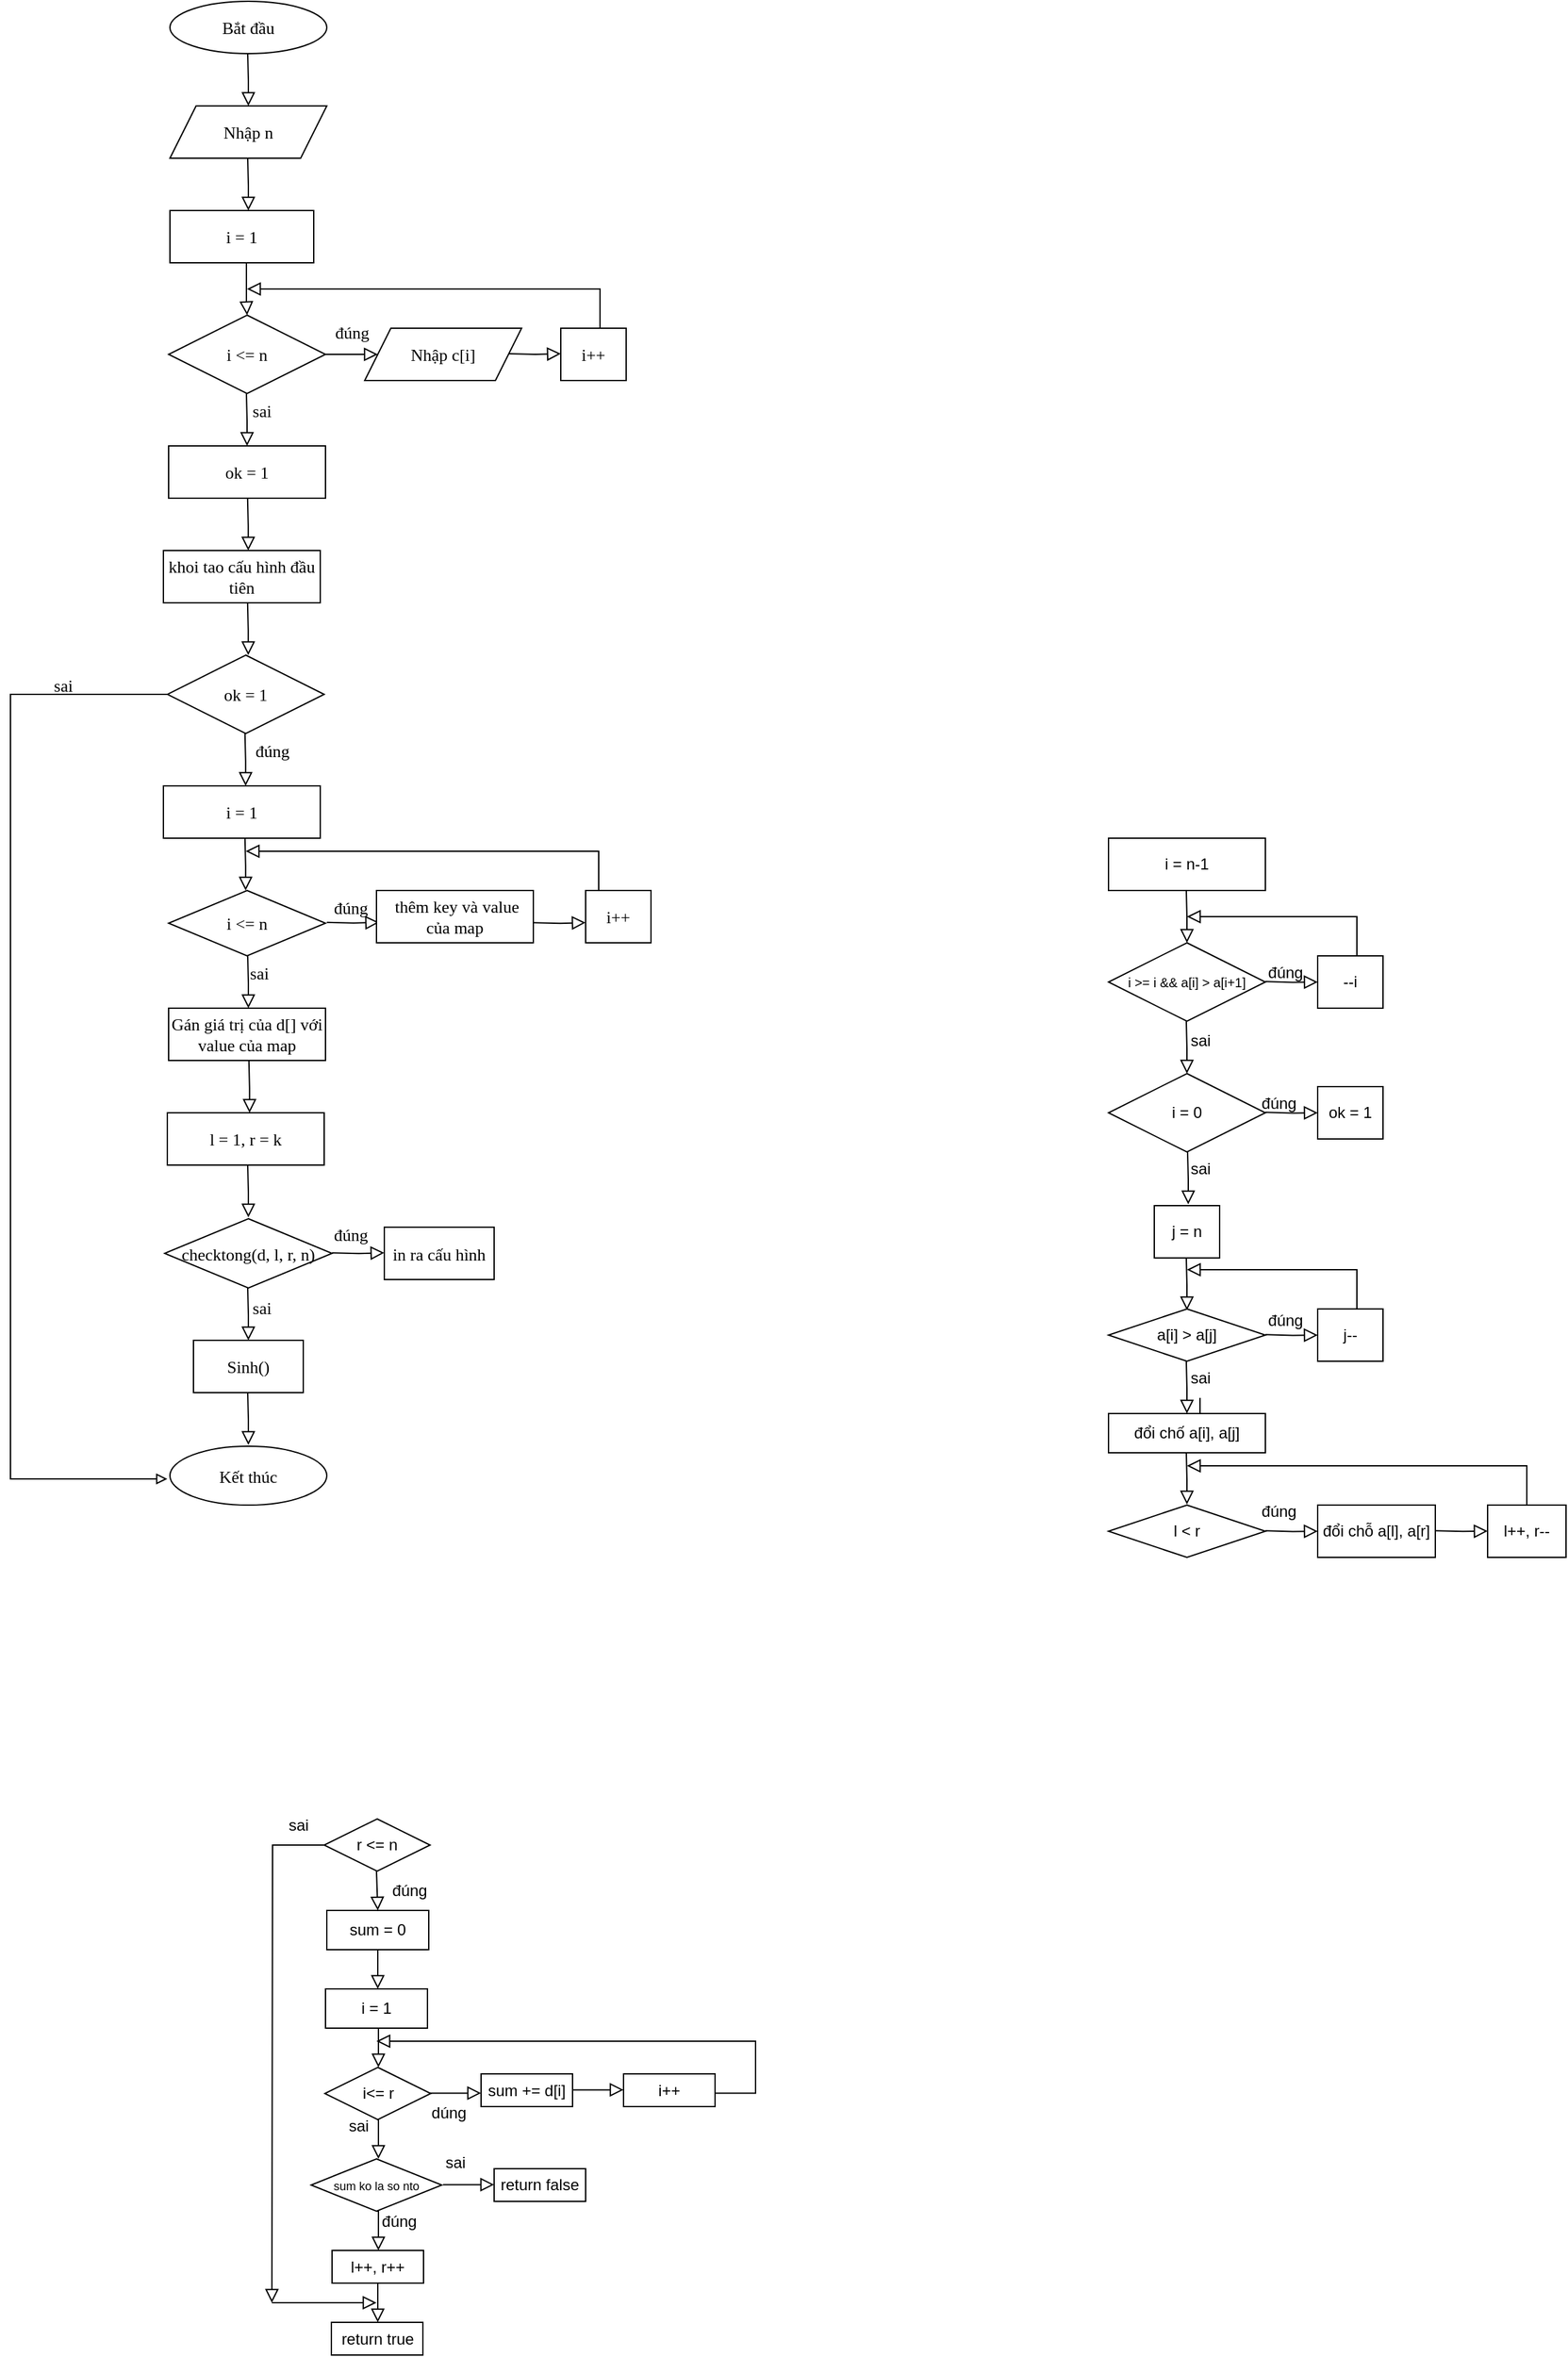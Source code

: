 <mxfile version="22.1.0" type="github">
  <diagram id="C5RBs43oDa-KdzZeNtuy" name="Page-1">
    <mxGraphModel dx="1197" dy="5439" grid="1" gridSize="10" guides="1" tooltips="1" connect="1" arrows="1" fold="1" page="1" pageScale="1" pageWidth="3300" pageHeight="4681" math="0" shadow="0">
      <root>
        <mxCell id="WIyWlLk6GJQsqaUBKTNV-0" />
        <mxCell id="WIyWlLk6GJQsqaUBKTNV-1" parent="WIyWlLk6GJQsqaUBKTNV-0" />
        <mxCell id="WIyWlLk6GJQsqaUBKTNV-8" value="" style="rounded=0;html=1;jettySize=auto;orthogonalLoop=1;fontSize=13;endArrow=block;endFill=0;endSize=8;strokeWidth=1;shadow=0;labelBackgroundColor=none;edgeStyle=orthogonalEdgeStyle;fontFamily=Times New Roman;" parent="WIyWlLk6GJQsqaUBKTNV-1" edge="1">
          <mxGeometry x="0.333" y="20" relative="1" as="geometry">
            <mxPoint as="offset" />
            <mxPoint x="301.5" y="-2640" as="sourcePoint" />
            <mxPoint x="302" y="-2600" as="targetPoint" />
          </mxGeometry>
        </mxCell>
        <mxCell id="vtlavPTX0ns7V2OKeSvy-0" value="Bắt đầu" style="ellipse;whiteSpace=wrap;html=1;strokeWidth=1;fontSize=13;fontFamily=Times New Roman;" vertex="1" parent="WIyWlLk6GJQsqaUBKTNV-1">
          <mxGeometry x="242" y="-2680" width="120" height="40" as="geometry" />
        </mxCell>
        <mxCell id="vtlavPTX0ns7V2OKeSvy-1" value="Nhập n" style="shape=parallelogram;perimeter=parallelogramPerimeter;whiteSpace=wrap;html=1;fixedSize=1;strokeWidth=1;fontSize=13;fontFamily=Times New Roman;" vertex="1" parent="WIyWlLk6GJQsqaUBKTNV-1">
          <mxGeometry x="242" y="-2600" width="120" height="40" as="geometry" />
        </mxCell>
        <mxCell id="vtlavPTX0ns7V2OKeSvy-2" value="" style="rounded=0;html=1;jettySize=auto;orthogonalLoop=1;fontSize=13;endArrow=block;endFill=0;endSize=8;strokeWidth=1;shadow=0;labelBackgroundColor=none;edgeStyle=orthogonalEdgeStyle;fontFamily=Times New Roman;" edge="1" parent="WIyWlLk6GJQsqaUBKTNV-1">
          <mxGeometry x="0.333" y="20" relative="1" as="geometry">
            <mxPoint as="offset" />
            <mxPoint x="301.5" y="-2560" as="sourcePoint" />
            <mxPoint x="302" y="-2520" as="targetPoint" />
          </mxGeometry>
        </mxCell>
        <mxCell id="vtlavPTX0ns7V2OKeSvy-3" value="i &amp;lt;= n" style="rhombus;whiteSpace=wrap;html=1;strokeWidth=1;fontSize=13;fontFamily=Times New Roman;" vertex="1" parent="WIyWlLk6GJQsqaUBKTNV-1">
          <mxGeometry x="241" y="-2440" width="120" height="60" as="geometry" />
        </mxCell>
        <mxCell id="vtlavPTX0ns7V2OKeSvy-4" value="" style="rounded=0;html=1;jettySize=auto;orthogonalLoop=1;fontSize=13;endArrow=block;endFill=0;endSize=8;strokeWidth=1;shadow=0;labelBackgroundColor=none;edgeStyle=orthogonalEdgeStyle;fontFamily=Times New Roman;" edge="1" parent="WIyWlLk6GJQsqaUBKTNV-1">
          <mxGeometry x="0.333" y="20" relative="1" as="geometry">
            <mxPoint as="offset" />
            <mxPoint x="300.5" y="-2380" as="sourcePoint" />
            <mxPoint x="301" y="-2340" as="targetPoint" />
          </mxGeometry>
        </mxCell>
        <mxCell id="vtlavPTX0ns7V2OKeSvy-5" value="" style="rounded=0;html=1;jettySize=auto;orthogonalLoop=1;fontSize=13;endArrow=block;endFill=0;endSize=8;strokeWidth=1;shadow=0;labelBackgroundColor=none;edgeStyle=orthogonalEdgeStyle;exitX=1;exitY=0.5;exitDx=0;exitDy=0;fontFamily=Times New Roman;" edge="1" parent="WIyWlLk6GJQsqaUBKTNV-1" source="vtlavPTX0ns7V2OKeSvy-3">
          <mxGeometry x="0.333" y="20" relative="1" as="geometry">
            <mxPoint as="offset" />
            <mxPoint x="421" y="-2420" as="sourcePoint" />
            <mxPoint x="401" y="-2410" as="targetPoint" />
          </mxGeometry>
        </mxCell>
        <mxCell id="vtlavPTX0ns7V2OKeSvy-6" value="Nhập c[i]" style="shape=parallelogram;perimeter=parallelogramPerimeter;whiteSpace=wrap;html=1;fixedSize=1;strokeWidth=1;fontSize=13;fontFamily=Times New Roman;" vertex="1" parent="WIyWlLk6GJQsqaUBKTNV-1">
          <mxGeometry x="391" y="-2430" width="120" height="40" as="geometry" />
        </mxCell>
        <mxCell id="vtlavPTX0ns7V2OKeSvy-7" value="" style="rounded=0;html=1;jettySize=auto;orthogonalLoop=1;fontSize=13;endArrow=block;endFill=0;endSize=8;strokeWidth=1;shadow=0;labelBackgroundColor=none;edgeStyle=orthogonalEdgeStyle;exitX=1;exitY=0.5;exitDx=0;exitDy=0;fontFamily=Times New Roman;" edge="1" parent="WIyWlLk6GJQsqaUBKTNV-1">
          <mxGeometry x="0.333" y="20" relative="1" as="geometry">
            <mxPoint as="offset" />
            <mxPoint x="501" y="-2410.5" as="sourcePoint" />
            <mxPoint x="541" y="-2410.5" as="targetPoint" />
          </mxGeometry>
        </mxCell>
        <mxCell id="vtlavPTX0ns7V2OKeSvy-8" value="i++" style="rounded=0;whiteSpace=wrap;html=1;strokeWidth=1;fontSize=13;fontFamily=Times New Roman;" vertex="1" parent="WIyWlLk6GJQsqaUBKTNV-1">
          <mxGeometry x="541" y="-2430" width="50" height="40" as="geometry" />
        </mxCell>
        <mxCell id="vtlavPTX0ns7V2OKeSvy-9" value="" style="rounded=0;html=1;jettySize=auto;orthogonalLoop=1;fontSize=13;endArrow=block;endFill=0;endSize=8;strokeWidth=1;shadow=0;labelBackgroundColor=none;edgeStyle=orthogonalEdgeStyle;exitX=0.5;exitY=0;exitDx=0;exitDy=0;fontFamily=Times New Roman;" edge="1" parent="WIyWlLk6GJQsqaUBKTNV-1" source="vtlavPTX0ns7V2OKeSvy-8">
          <mxGeometry x="0.333" y="20" relative="1" as="geometry">
            <mxPoint as="offset" />
            <mxPoint x="571" y="-2500" as="sourcePoint" />
            <mxPoint x="301" y="-2460" as="targetPoint" />
            <Array as="points">
              <mxPoint x="571" y="-2430" />
              <mxPoint x="571" y="-2460" />
            </Array>
          </mxGeometry>
        </mxCell>
        <mxCell id="vtlavPTX0ns7V2OKeSvy-10" value="đúng" style="text;html=1;align=center;verticalAlign=middle;resizable=0;points=[];autosize=1;strokeColor=none;fillColor=none;strokeWidth=1;fontSize=13;fontFamily=Times New Roman;" vertex="1" parent="WIyWlLk6GJQsqaUBKTNV-1">
          <mxGeometry x="356" y="-2442" width="50" height="30" as="geometry" />
        </mxCell>
        <mxCell id="vtlavPTX0ns7V2OKeSvy-11" value="i = 1" style="rounded=0;whiteSpace=wrap;html=1;strokeWidth=1;fontSize=13;fontFamily=Times New Roman;" vertex="1" parent="WIyWlLk6GJQsqaUBKTNV-1">
          <mxGeometry x="242" y="-2520" width="110" height="40" as="geometry" />
        </mxCell>
        <mxCell id="vtlavPTX0ns7V2OKeSvy-12" value="" style="rounded=0;html=1;jettySize=auto;orthogonalLoop=1;fontSize=13;endArrow=block;endFill=0;endSize=8;strokeWidth=1;shadow=0;labelBackgroundColor=none;edgeStyle=orthogonalEdgeStyle;fontFamily=Times New Roman;" edge="1" parent="WIyWlLk6GJQsqaUBKTNV-1">
          <mxGeometry x="0.333" y="20" relative="1" as="geometry">
            <mxPoint as="offset" />
            <mxPoint x="300.5" y="-2480" as="sourcePoint" />
            <mxPoint x="301" y="-2440" as="targetPoint" />
            <Array as="points">
              <mxPoint x="300.5" y="-2450" />
              <mxPoint x="301.5" y="-2450" />
            </Array>
          </mxGeometry>
        </mxCell>
        <mxCell id="vtlavPTX0ns7V2OKeSvy-13" value="sai" style="text;html=1;align=center;verticalAlign=middle;resizable=0;points=[];autosize=1;strokeColor=none;fillColor=none;strokeWidth=1;fontSize=13;fontFamily=Times New Roman;" vertex="1" parent="WIyWlLk6GJQsqaUBKTNV-1">
          <mxGeometry x="292" y="-2382" width="40" height="30" as="geometry" />
        </mxCell>
        <mxCell id="vtlavPTX0ns7V2OKeSvy-14" value="ok = 1" style="rounded=0;whiteSpace=wrap;html=1;strokeWidth=1;fontSize=13;fontFamily=Times New Roman;" vertex="1" parent="WIyWlLk6GJQsqaUBKTNV-1">
          <mxGeometry x="241" y="-2340" width="120" height="40" as="geometry" />
        </mxCell>
        <mxCell id="vtlavPTX0ns7V2OKeSvy-15" value="" style="rounded=0;html=1;jettySize=auto;orthogonalLoop=1;fontSize=13;endArrow=block;endFill=0;endSize=8;strokeWidth=1;shadow=0;labelBackgroundColor=none;edgeStyle=orthogonalEdgeStyle;fontFamily=Times New Roman;" edge="1" parent="WIyWlLk6GJQsqaUBKTNV-1">
          <mxGeometry x="0.333" y="20" relative="1" as="geometry">
            <mxPoint as="offset" />
            <mxPoint x="301.41" y="-2300" as="sourcePoint" />
            <mxPoint x="301.91" y="-2260" as="targetPoint" />
          </mxGeometry>
        </mxCell>
        <mxCell id="vtlavPTX0ns7V2OKeSvy-16" value="khoi tao cấu hình đầu tiên" style="rounded=0;whiteSpace=wrap;html=1;strokeWidth=1;fontSize=13;fontFamily=Times New Roman;" vertex="1" parent="WIyWlLk6GJQsqaUBKTNV-1">
          <mxGeometry x="237" y="-2260" width="120" height="40" as="geometry" />
        </mxCell>
        <mxCell id="vtlavPTX0ns7V2OKeSvy-17" value="" style="rounded=0;html=1;jettySize=auto;orthogonalLoop=1;fontSize=13;endArrow=block;endFill=0;endSize=8;strokeWidth=1;shadow=0;labelBackgroundColor=none;edgeStyle=orthogonalEdgeStyle;fontFamily=Times New Roman;" edge="1" parent="WIyWlLk6GJQsqaUBKTNV-1">
          <mxGeometry x="0.333" y="20" relative="1" as="geometry">
            <mxPoint as="offset" />
            <mxPoint x="301.41" y="-2220" as="sourcePoint" />
            <mxPoint x="301.91" y="-2180" as="targetPoint" />
          </mxGeometry>
        </mxCell>
        <mxCell id="vtlavPTX0ns7V2OKeSvy-18" value="ok = 1" style="rhombus;whiteSpace=wrap;html=1;strokeWidth=1;fontSize=13;fontFamily=Times New Roman;" vertex="1" parent="WIyWlLk6GJQsqaUBKTNV-1">
          <mxGeometry x="240" y="-2180" width="120" height="60" as="geometry" />
        </mxCell>
        <mxCell id="vtlavPTX0ns7V2OKeSvy-19" value="" style="rounded=0;html=1;jettySize=auto;orthogonalLoop=1;fontSize=13;endArrow=block;endFill=0;endSize=8;strokeWidth=1;shadow=0;labelBackgroundColor=none;edgeStyle=orthogonalEdgeStyle;fontFamily=Times New Roman;" edge="1" parent="WIyWlLk6GJQsqaUBKTNV-1">
          <mxGeometry x="0.333" y="20" relative="1" as="geometry">
            <mxPoint as="offset" />
            <mxPoint x="299.41" y="-2120" as="sourcePoint" />
            <mxPoint x="299.91" y="-2080" as="targetPoint" />
          </mxGeometry>
        </mxCell>
        <mxCell id="vtlavPTX0ns7V2OKeSvy-20" value="i &amp;lt;= n" style="rhombus;whiteSpace=wrap;html=1;strokeWidth=1;fontSize=13;fontFamily=Times New Roman;" vertex="1" parent="WIyWlLk6GJQsqaUBKTNV-1">
          <mxGeometry x="241" y="-2000" width="120" height="50" as="geometry" />
        </mxCell>
        <mxCell id="vtlavPTX0ns7V2OKeSvy-21" value="i = 1" style="rounded=0;whiteSpace=wrap;html=1;strokeWidth=1;fontSize=13;fontFamily=Times New Roman;" vertex="1" parent="WIyWlLk6GJQsqaUBKTNV-1">
          <mxGeometry x="237" y="-2080" width="120" height="40" as="geometry" />
        </mxCell>
        <mxCell id="vtlavPTX0ns7V2OKeSvy-22" value="" style="rounded=0;html=1;jettySize=auto;orthogonalLoop=1;fontSize=13;endArrow=block;endFill=0;endSize=8;strokeWidth=1;shadow=0;labelBackgroundColor=none;edgeStyle=orthogonalEdgeStyle;fontFamily=Times New Roman;" edge="1" parent="WIyWlLk6GJQsqaUBKTNV-1">
          <mxGeometry x="0.333" y="20" relative="1" as="geometry">
            <mxPoint as="offset" />
            <mxPoint x="299.41" y="-2040" as="sourcePoint" />
            <mxPoint x="299.91" y="-2000" as="targetPoint" />
          </mxGeometry>
        </mxCell>
        <mxCell id="vtlavPTX0ns7V2OKeSvy-24" value="" style="rounded=0;html=1;jettySize=auto;orthogonalLoop=1;fontSize=13;endArrow=block;endFill=0;endSize=8;strokeWidth=1;shadow=0;labelBackgroundColor=none;edgeStyle=orthogonalEdgeStyle;exitX=1;exitY=0.5;exitDx=0;exitDy=0;fontFamily=Times New Roman;" edge="1" parent="WIyWlLk6GJQsqaUBKTNV-1">
          <mxGeometry x="0.333" y="20" relative="1" as="geometry">
            <mxPoint as="offset" />
            <mxPoint x="362" y="-1975.59" as="sourcePoint" />
            <mxPoint x="402" y="-1975.59" as="targetPoint" />
          </mxGeometry>
        </mxCell>
        <mxCell id="vtlavPTX0ns7V2OKeSvy-25" value="&lt;div style=&quot;font-size: 13px;&quot;&gt;&lt;br style=&quot;font-size: 13px;&quot;&gt;&lt;/div&gt;&lt;div style=&quot;font-size: 13px;&quot;&gt;&amp;nbsp;thêm key và value của map&lt;/div&gt;&lt;div style=&quot;font-size: 13px;&quot;&gt;&lt;br style=&quot;font-size: 13px;&quot;&gt;&lt;/div&gt;" style="rounded=0;whiteSpace=wrap;html=1;strokeWidth=1;fontSize=13;fontFamily=Times New Roman;" vertex="1" parent="WIyWlLk6GJQsqaUBKTNV-1">
          <mxGeometry x="400" y="-2000" width="120" height="40" as="geometry" />
        </mxCell>
        <mxCell id="vtlavPTX0ns7V2OKeSvy-26" value="" style="rounded=0;html=1;jettySize=auto;orthogonalLoop=1;fontSize=13;endArrow=block;endFill=0;endSize=8;strokeWidth=1;shadow=0;labelBackgroundColor=none;edgeStyle=orthogonalEdgeStyle;exitX=1;exitY=0.5;exitDx=0;exitDy=0;fontFamily=Times New Roman;" edge="1" parent="WIyWlLk6GJQsqaUBKTNV-1">
          <mxGeometry x="0.333" y="20" relative="1" as="geometry">
            <mxPoint as="offset" />
            <mxPoint x="520" y="-1975.42" as="sourcePoint" />
            <mxPoint x="560" y="-1975.42" as="targetPoint" />
          </mxGeometry>
        </mxCell>
        <mxCell id="vtlavPTX0ns7V2OKeSvy-27" value="i++" style="rounded=0;whiteSpace=wrap;html=1;strokeWidth=1;fontSize=13;fontFamily=Times New Roman;" vertex="1" parent="WIyWlLk6GJQsqaUBKTNV-1">
          <mxGeometry x="560" y="-2000" width="50" height="40" as="geometry" />
        </mxCell>
        <mxCell id="vtlavPTX0ns7V2OKeSvy-28" value="" style="rounded=0;html=1;jettySize=auto;orthogonalLoop=1;fontSize=13;endArrow=block;endFill=0;endSize=8;strokeWidth=1;shadow=0;labelBackgroundColor=none;edgeStyle=orthogonalEdgeStyle;exitX=0.5;exitY=0;exitDx=0;exitDy=0;fontFamily=Times New Roman;" edge="1" parent="WIyWlLk6GJQsqaUBKTNV-1">
          <mxGeometry x="0.333" y="20" relative="1" as="geometry">
            <mxPoint as="offset" />
            <mxPoint x="565" y="-2000" as="sourcePoint" />
            <mxPoint x="300" y="-2030" as="targetPoint" />
            <Array as="points">
              <mxPoint x="570" y="-2000" />
              <mxPoint x="570" y="-2030" />
            </Array>
          </mxGeometry>
        </mxCell>
        <mxCell id="vtlavPTX0ns7V2OKeSvy-29" value="đúng" style="text;html=1;align=center;verticalAlign=middle;resizable=0;points=[];autosize=1;strokeColor=none;fillColor=none;strokeWidth=1;fontSize=13;fontFamily=Times New Roman;" vertex="1" parent="WIyWlLk6GJQsqaUBKTNV-1">
          <mxGeometry x="355" y="-2002" width="50" height="30" as="geometry" />
        </mxCell>
        <mxCell id="vtlavPTX0ns7V2OKeSvy-30" value="" style="rounded=0;html=1;jettySize=auto;orthogonalLoop=1;fontSize=13;endArrow=block;endFill=0;endSize=8;strokeWidth=1;shadow=0;labelBackgroundColor=none;edgeStyle=orthogonalEdgeStyle;fontFamily=Times New Roman;" edge="1" parent="WIyWlLk6GJQsqaUBKTNV-1">
          <mxGeometry x="0.333" y="20" relative="1" as="geometry">
            <mxPoint as="offset" />
            <mxPoint x="301.5" y="-1950" as="sourcePoint" />
            <mxPoint x="302" y="-1910" as="targetPoint" />
          </mxGeometry>
        </mxCell>
        <mxCell id="vtlavPTX0ns7V2OKeSvy-31" value="sai" style="text;html=1;align=center;verticalAlign=middle;resizable=0;points=[];autosize=1;strokeColor=none;fillColor=none;strokeWidth=1;fontSize=13;fontFamily=Times New Roman;" vertex="1" parent="WIyWlLk6GJQsqaUBKTNV-1">
          <mxGeometry x="290" y="-1952" width="40" height="30" as="geometry" />
        </mxCell>
        <mxCell id="vtlavPTX0ns7V2OKeSvy-32" value="Gán giá trị của d[] với&lt;br style=&quot;font-size: 13px;&quot;&gt;value của map" style="rounded=0;whiteSpace=wrap;html=1;strokeWidth=1;fontSize=13;fontFamily=Times New Roman;" vertex="1" parent="WIyWlLk6GJQsqaUBKTNV-1">
          <mxGeometry x="241" y="-1910" width="120" height="40" as="geometry" />
        </mxCell>
        <mxCell id="vtlavPTX0ns7V2OKeSvy-33" value="" style="rounded=0;html=1;jettySize=auto;orthogonalLoop=1;fontSize=13;endArrow=block;endFill=0;endSize=8;strokeWidth=1;shadow=0;labelBackgroundColor=none;edgeStyle=orthogonalEdgeStyle;fontFamily=Times New Roman;" edge="1" parent="WIyWlLk6GJQsqaUBKTNV-1">
          <mxGeometry x="0.317" y="20" relative="1" as="geometry">
            <mxPoint as="offset" />
            <mxPoint x="302.41" y="-1870" as="sourcePoint" />
            <mxPoint x="302.91" y="-1830" as="targetPoint" />
          </mxGeometry>
        </mxCell>
        <mxCell id="vtlavPTX0ns7V2OKeSvy-34" value="l = 1, r = k" style="rounded=0;whiteSpace=wrap;html=1;strokeWidth=1;fontSize=13;fontFamily=Times New Roman;" vertex="1" parent="WIyWlLk6GJQsqaUBKTNV-1">
          <mxGeometry x="240" y="-1830" width="120" height="40" as="geometry" />
        </mxCell>
        <mxCell id="vtlavPTX0ns7V2OKeSvy-37" value="" style="rounded=0;html=1;jettySize=auto;orthogonalLoop=1;fontSize=13;endArrow=block;endFill=0;endSize=8;strokeWidth=1;shadow=0;labelBackgroundColor=none;edgeStyle=orthogonalEdgeStyle;fontFamily=Times New Roman;" edge="1" parent="WIyWlLk6GJQsqaUBKTNV-1">
          <mxGeometry x="0.317" y="20" relative="1" as="geometry">
            <mxPoint as="offset" />
            <mxPoint x="301.5" y="-1790" as="sourcePoint" />
            <mxPoint x="302" y="-1750" as="targetPoint" />
          </mxGeometry>
        </mxCell>
        <mxCell id="vtlavPTX0ns7V2OKeSvy-38" value="checktong(d, l, r, n)" style="rhombus;whiteSpace=wrap;html=1;strokeWidth=1;fontSize=13;fontFamily=Times New Roman;" vertex="1" parent="WIyWlLk6GJQsqaUBKTNV-1">
          <mxGeometry x="238" y="-1749" width="128" height="53" as="geometry" />
        </mxCell>
        <mxCell id="vtlavPTX0ns7V2OKeSvy-39" style="edgeStyle=orthogonalEdgeStyle;rounded=0;orthogonalLoop=1;jettySize=auto;html=1;exitX=0.5;exitY=1;exitDx=0;exitDy=0;strokeWidth=1;fontSize=13;fontFamily=Times New Roman;" edge="1" parent="WIyWlLk6GJQsqaUBKTNV-1" source="vtlavPTX0ns7V2OKeSvy-38" target="vtlavPTX0ns7V2OKeSvy-38">
          <mxGeometry relative="1" as="geometry" />
        </mxCell>
        <mxCell id="vtlavPTX0ns7V2OKeSvy-41" value="" style="rounded=0;html=1;jettySize=auto;orthogonalLoop=1;fontSize=13;endArrow=block;endFill=0;endSize=8;strokeWidth=1;shadow=0;labelBackgroundColor=none;edgeStyle=orthogonalEdgeStyle;exitX=1;exitY=0.5;exitDx=0;exitDy=0;fontFamily=Times New Roman;" edge="1" parent="WIyWlLk6GJQsqaUBKTNV-1">
          <mxGeometry x="0.333" y="20" relative="1" as="geometry">
            <mxPoint as="offset" />
            <mxPoint x="366" y="-1722.92" as="sourcePoint" />
            <mxPoint x="406" y="-1722.92" as="targetPoint" />
          </mxGeometry>
        </mxCell>
        <mxCell id="vtlavPTX0ns7V2OKeSvy-42" value="&lt;div style=&quot;font-size: 13px;&quot;&gt;&lt;span style=&quot;background-color: initial; font-size: 13px;&quot;&gt;in ra cấu hình&lt;/span&gt;&lt;br style=&quot;font-size: 13px;&quot;&gt;&lt;/div&gt;" style="rounded=0;whiteSpace=wrap;html=1;strokeWidth=1;fontSize=13;fontFamily=Times New Roman;" vertex="1" parent="WIyWlLk6GJQsqaUBKTNV-1">
          <mxGeometry x="406" y="-1742.5" width="84" height="40" as="geometry" />
        </mxCell>
        <mxCell id="vtlavPTX0ns7V2OKeSvy-43" value="" style="rounded=0;html=1;jettySize=auto;orthogonalLoop=1;fontSize=13;endArrow=block;endFill=0;endSize=8;strokeWidth=1;shadow=0;labelBackgroundColor=none;edgeStyle=orthogonalEdgeStyle;fontFamily=Times New Roman;" edge="1" parent="WIyWlLk6GJQsqaUBKTNV-1">
          <mxGeometry x="0.317" y="20" relative="1" as="geometry">
            <mxPoint as="offset" />
            <mxPoint x="301.5" y="-1696" as="sourcePoint" />
            <mxPoint x="302" y="-1656" as="targetPoint" />
          </mxGeometry>
        </mxCell>
        <mxCell id="vtlavPTX0ns7V2OKeSvy-44" value="đúng" style="text;html=1;align=center;verticalAlign=middle;resizable=0;points=[];autosize=1;strokeColor=none;fillColor=none;strokeWidth=1;fontSize=13;fontFamily=Times New Roman;" vertex="1" parent="WIyWlLk6GJQsqaUBKTNV-1">
          <mxGeometry x="355" y="-1752" width="50" height="30" as="geometry" />
        </mxCell>
        <mxCell id="vtlavPTX0ns7V2OKeSvy-45" value="sai" style="text;html=1;align=center;verticalAlign=middle;resizable=0;points=[];autosize=1;strokeColor=none;fillColor=none;strokeWidth=1;fontSize=13;fontFamily=Times New Roman;" vertex="1" parent="WIyWlLk6GJQsqaUBKTNV-1">
          <mxGeometry x="292" y="-1696" width="40" height="30" as="geometry" />
        </mxCell>
        <mxCell id="vtlavPTX0ns7V2OKeSvy-46" value="&lt;div style=&quot;font-size: 13px;&quot;&gt;&lt;span style=&quot;background-color: initial; font-size: 13px;&quot;&gt;Sinh()&lt;/span&gt;&lt;br style=&quot;font-size: 13px;&quot;&gt;&lt;/div&gt;" style="rounded=0;whiteSpace=wrap;html=1;strokeWidth=1;fontSize=13;fontFamily=Times New Roman;" vertex="1" parent="WIyWlLk6GJQsqaUBKTNV-1">
          <mxGeometry x="260" y="-1656" width="84" height="40" as="geometry" />
        </mxCell>
        <mxCell id="vtlavPTX0ns7V2OKeSvy-47" value="" style="rounded=0;html=1;jettySize=auto;orthogonalLoop=1;fontSize=13;endArrow=block;endFill=0;endSize=8;strokeWidth=1;shadow=0;labelBackgroundColor=none;edgeStyle=orthogonalEdgeStyle;fontFamily=Times New Roman;" edge="1" parent="WIyWlLk6GJQsqaUBKTNV-1">
          <mxGeometry x="0.317" y="20" relative="1" as="geometry">
            <mxPoint as="offset" />
            <mxPoint x="301.5" y="-1616" as="sourcePoint" />
            <mxPoint x="302" y="-1576" as="targetPoint" />
          </mxGeometry>
        </mxCell>
        <mxCell id="vtlavPTX0ns7V2OKeSvy-48" value="Kết thúc" style="ellipse;whiteSpace=wrap;html=1;strokeWidth=1;fontSize=13;fontFamily=Times New Roman;" vertex="1" parent="WIyWlLk6GJQsqaUBKTNV-1">
          <mxGeometry x="242" y="-1575" width="120" height="45" as="geometry" />
        </mxCell>
        <mxCell id="vtlavPTX0ns7V2OKeSvy-49" value="đúng" style="text;html=1;align=center;verticalAlign=middle;resizable=0;points=[];autosize=1;strokeColor=none;fillColor=none;strokeWidth=1;fontSize=13;fontFamily=Times New Roman;" vertex="1" parent="WIyWlLk6GJQsqaUBKTNV-1">
          <mxGeometry x="295" y="-2122" width="50" height="30" as="geometry" />
        </mxCell>
        <mxCell id="vtlavPTX0ns7V2OKeSvy-50" value="" style="rounded=0;html=1;jettySize=auto;orthogonalLoop=1;fontSize=13;endArrow=block;endFill=0;strokeWidth=1;shadow=0;labelBackgroundColor=none;edgeStyle=orthogonalEdgeStyle;exitX=0;exitY=0.5;exitDx=0;exitDy=0;fontFamily=Times New Roman;" edge="1" parent="WIyWlLk6GJQsqaUBKTNV-1" source="vtlavPTX0ns7V2OKeSvy-18">
          <mxGeometry x="0.317" y="20" relative="1" as="geometry">
            <mxPoint as="offset" />
            <mxPoint x="160" y="-2150" as="sourcePoint" />
            <mxPoint x="240" y="-1550" as="targetPoint" />
            <Array as="points">
              <mxPoint x="120" y="-2150" />
              <mxPoint x="120" y="-1550" />
            </Array>
          </mxGeometry>
        </mxCell>
        <mxCell id="vtlavPTX0ns7V2OKeSvy-51" value="sai" style="text;html=1;align=center;verticalAlign=middle;resizable=0;points=[];autosize=1;strokeColor=none;fillColor=none;strokeWidth=1;fontSize=13;fontFamily=Times New Roman;" vertex="1" parent="WIyWlLk6GJQsqaUBKTNV-1">
          <mxGeometry x="140" y="-2172" width="40" height="30" as="geometry" />
        </mxCell>
        <mxCell id="vtlavPTX0ns7V2OKeSvy-103" value="r &amp;lt;= n" style="rhombus;whiteSpace=wrap;html=1;" vertex="1" parent="WIyWlLk6GJQsqaUBKTNV-1">
          <mxGeometry x="360" y="-1290" width="81" height="40" as="geometry" />
        </mxCell>
        <mxCell id="vtlavPTX0ns7V2OKeSvy-104" value="" style="rounded=0;html=1;jettySize=auto;orthogonalLoop=1;fontSize=13;endArrow=block;endFill=0;endSize=8;strokeWidth=1;shadow=0;labelBackgroundColor=none;edgeStyle=orthogonalEdgeStyle;fontFamily=Times New Roman;" edge="1" parent="WIyWlLk6GJQsqaUBKTNV-1">
          <mxGeometry x="0.317" y="20" relative="1" as="geometry">
            <mxPoint as="offset" />
            <mxPoint x="400.01" y="-1250" as="sourcePoint" />
            <mxPoint x="401" y="-1220" as="targetPoint" />
          </mxGeometry>
        </mxCell>
        <mxCell id="vtlavPTX0ns7V2OKeSvy-106" value="sum = 0" style="rounded=0;whiteSpace=wrap;html=1;" vertex="1" parent="WIyWlLk6GJQsqaUBKTNV-1">
          <mxGeometry x="362" y="-1220" width="78" height="30" as="geometry" />
        </mxCell>
        <mxCell id="vtlavPTX0ns7V2OKeSvy-107" value="" style="rounded=0;html=1;jettySize=auto;orthogonalLoop=1;fontSize=13;endArrow=block;endFill=0;endSize=8;strokeWidth=1;shadow=0;labelBackgroundColor=none;edgeStyle=orthogonalEdgeStyle;fontFamily=Times New Roman;" edge="1" parent="WIyWlLk6GJQsqaUBKTNV-1">
          <mxGeometry x="0.317" y="20" relative="1" as="geometry">
            <mxPoint as="offset" />
            <mxPoint x="400" y="-1190" as="sourcePoint" />
            <mxPoint x="400.99" y="-1160" as="targetPoint" />
          </mxGeometry>
        </mxCell>
        <mxCell id="vtlavPTX0ns7V2OKeSvy-108" value="i&amp;lt;= r" style="rhombus;whiteSpace=wrap;html=1;" vertex="1" parent="WIyWlLk6GJQsqaUBKTNV-1">
          <mxGeometry x="360.5" y="-1100" width="81" height="40" as="geometry" />
        </mxCell>
        <mxCell id="vtlavPTX0ns7V2OKeSvy-109" value="i = 1" style="rounded=0;whiteSpace=wrap;html=1;" vertex="1" parent="WIyWlLk6GJQsqaUBKTNV-1">
          <mxGeometry x="361" y="-1160" width="78" height="30" as="geometry" />
        </mxCell>
        <mxCell id="vtlavPTX0ns7V2OKeSvy-110" value="" style="rounded=0;html=1;jettySize=auto;orthogonalLoop=1;fontSize=13;endArrow=block;endFill=0;endSize=8;strokeWidth=1;shadow=0;labelBackgroundColor=none;edgeStyle=orthogonalEdgeStyle;fontFamily=Times New Roman;" edge="1" parent="WIyWlLk6GJQsqaUBKTNV-1">
          <mxGeometry x="0.317" y="20" relative="1" as="geometry">
            <mxPoint as="offset" />
            <mxPoint x="400.5" y="-1130" as="sourcePoint" />
            <mxPoint x="401.49" y="-1100" as="targetPoint" />
          </mxGeometry>
        </mxCell>
        <mxCell id="vtlavPTX0ns7V2OKeSvy-111" value="" style="rounded=0;html=1;jettySize=auto;orthogonalLoop=1;fontSize=13;endArrow=block;endFill=0;endSize=8;strokeWidth=1;shadow=0;labelBackgroundColor=none;edgeStyle=orthogonalEdgeStyle;fontFamily=Times New Roman;" edge="1" parent="WIyWlLk6GJQsqaUBKTNV-1">
          <mxGeometry x="0.317" y="20" relative="1" as="geometry">
            <mxPoint as="offset" />
            <mxPoint x="441" y="-1080.29" as="sourcePoint" />
            <mxPoint x="480" y="-1080" as="targetPoint" />
          </mxGeometry>
        </mxCell>
        <mxCell id="vtlavPTX0ns7V2OKeSvy-112" value="sum += d[i]" style="rounded=0;whiteSpace=wrap;html=1;" vertex="1" parent="WIyWlLk6GJQsqaUBKTNV-1">
          <mxGeometry x="480" y="-1095" width="70" height="25" as="geometry" />
        </mxCell>
        <mxCell id="vtlavPTX0ns7V2OKeSvy-113" value="" style="rounded=0;html=1;jettySize=auto;orthogonalLoop=1;fontSize=13;endArrow=block;endFill=0;endSize=8;strokeWidth=1;shadow=0;labelBackgroundColor=none;edgeStyle=orthogonalEdgeStyle;fontFamily=Times New Roman;" edge="1" parent="WIyWlLk6GJQsqaUBKTNV-1">
          <mxGeometry x="0.317" y="20" relative="1" as="geometry">
            <mxPoint as="offset" />
            <mxPoint x="640" y="-1080.26" as="sourcePoint" />
            <mxPoint x="400" y="-1120" as="targetPoint" />
            <Array as="points">
              <mxPoint x="690" y="-1080" />
              <mxPoint x="690" y="-1120" />
            </Array>
          </mxGeometry>
        </mxCell>
        <mxCell id="vtlavPTX0ns7V2OKeSvy-115" value="" style="rounded=0;html=1;jettySize=auto;orthogonalLoop=1;fontSize=13;endArrow=block;endFill=0;endSize=8;strokeWidth=1;shadow=0;labelBackgroundColor=none;edgeStyle=orthogonalEdgeStyle;fontFamily=Times New Roman;" edge="1" parent="WIyWlLk6GJQsqaUBKTNV-1">
          <mxGeometry x="0.317" y="20" relative="1" as="geometry">
            <mxPoint as="offset" />
            <mxPoint x="550" y="-1082.76" as="sourcePoint" />
            <mxPoint x="589" y="-1082.47" as="targetPoint" />
          </mxGeometry>
        </mxCell>
        <mxCell id="vtlavPTX0ns7V2OKeSvy-116" value="i++" style="rounded=0;whiteSpace=wrap;html=1;" vertex="1" parent="WIyWlLk6GJQsqaUBKTNV-1">
          <mxGeometry x="589" y="-1095" width="70" height="25" as="geometry" />
        </mxCell>
        <mxCell id="vtlavPTX0ns7V2OKeSvy-117" value="dúng" style="text;html=1;align=center;verticalAlign=middle;resizable=0;points=[];autosize=1;strokeColor=none;fillColor=none;" vertex="1" parent="WIyWlLk6GJQsqaUBKTNV-1">
          <mxGeometry x="430" y="-1080" width="50" height="30" as="geometry" />
        </mxCell>
        <mxCell id="vtlavPTX0ns7V2OKeSvy-118" value="" style="rounded=0;html=1;jettySize=auto;orthogonalLoop=1;fontSize=13;endArrow=block;endFill=0;endSize=8;strokeWidth=1;shadow=0;labelBackgroundColor=none;edgeStyle=orthogonalEdgeStyle;fontFamily=Times New Roman;" edge="1" parent="WIyWlLk6GJQsqaUBKTNV-1">
          <mxGeometry x="0.317" y="20" relative="1" as="geometry">
            <mxPoint as="offset" />
            <mxPoint x="400.5" y="-1060" as="sourcePoint" />
            <mxPoint x="401.49" y="-1030" as="targetPoint" />
          </mxGeometry>
        </mxCell>
        <mxCell id="vtlavPTX0ns7V2OKeSvy-119" value="sai" style="text;html=1;align=center;verticalAlign=middle;resizable=0;points=[];autosize=1;strokeColor=none;fillColor=none;" vertex="1" parent="WIyWlLk6GJQsqaUBKTNV-1">
          <mxGeometry x="366" y="-1070" width="40" height="30" as="geometry" />
        </mxCell>
        <mxCell id="vtlavPTX0ns7V2OKeSvy-120" value="&lt;font style=&quot;font-size: 9px;&quot;&gt;sum ko la so nto&lt;/font&gt;" style="rhombus;whiteSpace=wrap;html=1;" vertex="1" parent="WIyWlLk6GJQsqaUBKTNV-1">
          <mxGeometry x="350" y="-1030" width="100" height="40" as="geometry" />
        </mxCell>
        <mxCell id="vtlavPTX0ns7V2OKeSvy-121" value="" style="rounded=0;html=1;jettySize=auto;orthogonalLoop=1;fontSize=13;endArrow=block;endFill=0;endSize=8;strokeWidth=1;shadow=0;labelBackgroundColor=none;edgeStyle=orthogonalEdgeStyle;fontFamily=Times New Roman;" edge="1" parent="WIyWlLk6GJQsqaUBKTNV-1">
          <mxGeometry x="0.317" y="20" relative="1" as="geometry">
            <mxPoint as="offset" />
            <mxPoint x="451" y="-1010.29" as="sourcePoint" />
            <mxPoint x="490" y="-1010" as="targetPoint" />
          </mxGeometry>
        </mxCell>
        <mxCell id="vtlavPTX0ns7V2OKeSvy-122" value="return false" style="rounded=0;whiteSpace=wrap;html=1;" vertex="1" parent="WIyWlLk6GJQsqaUBKTNV-1">
          <mxGeometry x="490" y="-1022.5" width="70" height="25" as="geometry" />
        </mxCell>
        <mxCell id="vtlavPTX0ns7V2OKeSvy-124" value="" style="rounded=0;html=1;jettySize=auto;orthogonalLoop=1;fontSize=13;endArrow=block;endFill=0;endSize=8;strokeWidth=1;shadow=0;labelBackgroundColor=none;edgeStyle=orthogonalEdgeStyle;fontFamily=Times New Roman;" edge="1" parent="WIyWlLk6GJQsqaUBKTNV-1">
          <mxGeometry x="0.317" y="20" relative="1" as="geometry">
            <mxPoint as="offset" />
            <mxPoint x="400.49" y="-990" as="sourcePoint" />
            <mxPoint x="401.48" y="-960" as="targetPoint" />
          </mxGeometry>
        </mxCell>
        <mxCell id="vtlavPTX0ns7V2OKeSvy-125" value="sai" style="text;html=1;align=center;verticalAlign=middle;resizable=0;points=[];autosize=1;strokeColor=none;fillColor=none;" vertex="1" parent="WIyWlLk6GJQsqaUBKTNV-1">
          <mxGeometry x="440" y="-1042" width="40" height="30" as="geometry" />
        </mxCell>
        <mxCell id="vtlavPTX0ns7V2OKeSvy-126" value="đúng" style="text;html=1;align=center;verticalAlign=middle;resizable=0;points=[];autosize=1;strokeColor=none;fillColor=none;" vertex="1" parent="WIyWlLk6GJQsqaUBKTNV-1">
          <mxGeometry x="391.5" y="-997.5" width="50" height="30" as="geometry" />
        </mxCell>
        <mxCell id="vtlavPTX0ns7V2OKeSvy-127" value="l++, r++" style="rounded=0;whiteSpace=wrap;html=1;" vertex="1" parent="WIyWlLk6GJQsqaUBKTNV-1">
          <mxGeometry x="366" y="-960" width="70" height="25" as="geometry" />
        </mxCell>
        <mxCell id="vtlavPTX0ns7V2OKeSvy-128" value="" style="rounded=0;html=1;jettySize=auto;orthogonalLoop=1;fontSize=13;endArrow=block;endFill=0;endSize=8;strokeWidth=1;shadow=0;labelBackgroundColor=none;edgeStyle=orthogonalEdgeStyle;fontFamily=Times New Roman;" edge="1" parent="WIyWlLk6GJQsqaUBKTNV-1">
          <mxGeometry x="0.317" y="20" relative="1" as="geometry">
            <mxPoint as="offset" />
            <mxPoint x="400" y="-935" as="sourcePoint" />
            <mxPoint x="400.99" y="-905" as="targetPoint" />
          </mxGeometry>
        </mxCell>
        <mxCell id="vtlavPTX0ns7V2OKeSvy-129" value="return true" style="rounded=0;whiteSpace=wrap;html=1;" vertex="1" parent="WIyWlLk6GJQsqaUBKTNV-1">
          <mxGeometry x="365.5" y="-905" width="70" height="25" as="geometry" />
        </mxCell>
        <mxCell id="vtlavPTX0ns7V2OKeSvy-131" value="" style="rounded=0;html=1;jettySize=auto;orthogonalLoop=1;fontSize=13;endArrow=block;endFill=0;endSize=8;strokeWidth=1;shadow=0;labelBackgroundColor=none;edgeStyle=orthogonalEdgeStyle;fontFamily=Times New Roman;exitX=0;exitY=0.5;exitDx=0;exitDy=0;" edge="1" parent="WIyWlLk6GJQsqaUBKTNV-1" source="vtlavPTX0ns7V2OKeSvy-103">
          <mxGeometry x="0.317" y="20" relative="1" as="geometry">
            <mxPoint as="offset" />
            <mxPoint x="319.51" y="-1270" as="sourcePoint" />
            <mxPoint x="320" y="-920" as="targetPoint" />
          </mxGeometry>
        </mxCell>
        <mxCell id="vtlavPTX0ns7V2OKeSvy-134" value="" style="rounded=0;html=1;jettySize=auto;orthogonalLoop=1;fontSize=13;endArrow=block;endFill=0;endSize=8;strokeWidth=1;shadow=0;labelBackgroundColor=none;edgeStyle=orthogonalEdgeStyle;fontFamily=Times New Roman;" edge="1" parent="WIyWlLk6GJQsqaUBKTNV-1">
          <mxGeometry x="0.317" y="20" relative="1" as="geometry">
            <mxPoint as="offset" />
            <mxPoint x="320" y="-920" as="sourcePoint" />
            <mxPoint x="400" y="-920" as="targetPoint" />
          </mxGeometry>
        </mxCell>
        <mxCell id="vtlavPTX0ns7V2OKeSvy-135" value="sai" style="text;html=1;align=center;verticalAlign=middle;resizable=0;points=[];autosize=1;strokeColor=none;fillColor=none;" vertex="1" parent="WIyWlLk6GJQsqaUBKTNV-1">
          <mxGeometry x="320" y="-1300" width="40" height="30" as="geometry" />
        </mxCell>
        <mxCell id="vtlavPTX0ns7V2OKeSvy-136" value="đúng" style="text;html=1;align=center;verticalAlign=middle;resizable=0;points=[];autosize=1;strokeColor=none;fillColor=none;" vertex="1" parent="WIyWlLk6GJQsqaUBKTNV-1">
          <mxGeometry x="400" y="-1250" width="50" height="30" as="geometry" />
        </mxCell>
        <mxCell id="vtlavPTX0ns7V2OKeSvy-137" value="i = n-1" style="rounded=0;whiteSpace=wrap;html=1;" vertex="1" parent="WIyWlLk6GJQsqaUBKTNV-1">
          <mxGeometry x="960" y="-2040" width="120" height="40" as="geometry" />
        </mxCell>
        <mxCell id="vtlavPTX0ns7V2OKeSvy-138" value="" style="rounded=0;html=1;jettySize=auto;orthogonalLoop=1;fontSize=13;endArrow=block;endFill=0;endSize=8;strokeWidth=1;shadow=0;labelBackgroundColor=none;edgeStyle=orthogonalEdgeStyle;fontFamily=Times New Roman;" edge="1" parent="WIyWlLk6GJQsqaUBKTNV-1">
          <mxGeometry x="0.317" y="20" relative="1" as="geometry">
            <mxPoint as="offset" />
            <mxPoint x="1019.5" y="-2000" as="sourcePoint" />
            <mxPoint x="1020" y="-1960" as="targetPoint" />
          </mxGeometry>
        </mxCell>
        <mxCell id="vtlavPTX0ns7V2OKeSvy-139" value="&lt;font style=&quot;font-size: 10px;&quot;&gt;i &amp;gt;= i &amp;amp;&amp;amp; a[i] &amp;gt; a[i+1]&lt;/font&gt;" style="rhombus;whiteSpace=wrap;html=1;" vertex="1" parent="WIyWlLk6GJQsqaUBKTNV-1">
          <mxGeometry x="960" y="-1960" width="120" height="60" as="geometry" />
        </mxCell>
        <mxCell id="vtlavPTX0ns7V2OKeSvy-142" value="" style="rounded=0;html=1;jettySize=auto;orthogonalLoop=1;fontSize=13;endArrow=block;endFill=0;endSize=8;strokeWidth=1;shadow=0;labelBackgroundColor=none;edgeStyle=orthogonalEdgeStyle;fontFamily=Times New Roman;" edge="1" parent="WIyWlLk6GJQsqaUBKTNV-1">
          <mxGeometry x="0.317" y="20" relative="1" as="geometry">
            <mxPoint as="offset" />
            <mxPoint x="1019.49" y="-1900" as="sourcePoint" />
            <mxPoint x="1019.99" y="-1860" as="targetPoint" />
          </mxGeometry>
        </mxCell>
        <mxCell id="vtlavPTX0ns7V2OKeSvy-143" value="" style="rounded=0;html=1;jettySize=auto;orthogonalLoop=1;fontSize=13;endArrow=block;endFill=0;endSize=8;strokeWidth=1;shadow=0;labelBackgroundColor=none;edgeStyle=orthogonalEdgeStyle;fontFamily=Times New Roman;" edge="1" parent="WIyWlLk6GJQsqaUBKTNV-1">
          <mxGeometry x="0.317" y="20" relative="1" as="geometry">
            <mxPoint as="offset" />
            <mxPoint x="1080" y="-1930.34" as="sourcePoint" />
            <mxPoint x="1120" y="-1930" as="targetPoint" />
          </mxGeometry>
        </mxCell>
        <mxCell id="vtlavPTX0ns7V2OKeSvy-144" value="--i" style="rounded=0;whiteSpace=wrap;html=1;" vertex="1" parent="WIyWlLk6GJQsqaUBKTNV-1">
          <mxGeometry x="1120" y="-1950" width="50" height="40" as="geometry" />
        </mxCell>
        <mxCell id="vtlavPTX0ns7V2OKeSvy-147" value="" style="rounded=0;html=1;jettySize=auto;orthogonalLoop=1;fontSize=13;endArrow=block;endFill=0;endSize=8;strokeWidth=1;shadow=0;labelBackgroundColor=none;edgeStyle=orthogonalEdgeStyle;fontFamily=Times New Roman;" edge="1" parent="WIyWlLk6GJQsqaUBKTNV-1">
          <mxGeometry x="0.333" y="20" relative="1" as="geometry">
            <mxPoint as="offset" />
            <mxPoint x="1150" y="-1950" as="sourcePoint" />
            <mxPoint x="1020" y="-1980" as="targetPoint" />
            <Array as="points">
              <mxPoint x="1150" y="-1950" />
              <mxPoint x="1150" y="-1980" />
            </Array>
          </mxGeometry>
        </mxCell>
        <mxCell id="vtlavPTX0ns7V2OKeSvy-148" value="đúng" style="text;html=1;align=center;verticalAlign=middle;resizable=0;points=[];autosize=1;strokeColor=none;fillColor=none;" vertex="1" parent="WIyWlLk6GJQsqaUBKTNV-1">
          <mxGeometry x="1070" y="-1952" width="50" height="30" as="geometry" />
        </mxCell>
        <mxCell id="vtlavPTX0ns7V2OKeSvy-149" value="sai" style="text;html=1;align=center;verticalAlign=middle;resizable=0;points=[];autosize=1;strokeColor=none;fillColor=none;" vertex="1" parent="WIyWlLk6GJQsqaUBKTNV-1">
          <mxGeometry x="1010" y="-1900" width="40" height="30" as="geometry" />
        </mxCell>
        <mxCell id="vtlavPTX0ns7V2OKeSvy-151" value="i = 0" style="rhombus;whiteSpace=wrap;html=1;" vertex="1" parent="WIyWlLk6GJQsqaUBKTNV-1">
          <mxGeometry x="960" y="-1860" width="120" height="60" as="geometry" />
        </mxCell>
        <mxCell id="vtlavPTX0ns7V2OKeSvy-152" value="" style="rounded=0;html=1;jettySize=auto;orthogonalLoop=1;fontSize=13;endArrow=block;endFill=0;endSize=8;strokeWidth=1;shadow=0;labelBackgroundColor=none;edgeStyle=orthogonalEdgeStyle;fontFamily=Times New Roman;" edge="1" parent="WIyWlLk6GJQsqaUBKTNV-1">
          <mxGeometry x="0.317" y="20" relative="1" as="geometry">
            <mxPoint as="offset" />
            <mxPoint x="1080" y="-1830.34" as="sourcePoint" />
            <mxPoint x="1120" y="-1830" as="targetPoint" />
          </mxGeometry>
        </mxCell>
        <mxCell id="vtlavPTX0ns7V2OKeSvy-153" value="ok = 1" style="rounded=0;whiteSpace=wrap;html=1;" vertex="1" parent="WIyWlLk6GJQsqaUBKTNV-1">
          <mxGeometry x="1120" y="-1850" width="50" height="40" as="geometry" />
        </mxCell>
        <mxCell id="vtlavPTX0ns7V2OKeSvy-154" value="" style="rounded=0;html=1;jettySize=auto;orthogonalLoop=1;fontSize=13;endArrow=block;endFill=0;endSize=8;strokeWidth=1;shadow=0;labelBackgroundColor=none;edgeStyle=orthogonalEdgeStyle;fontFamily=Times New Roman;" edge="1" parent="WIyWlLk6GJQsqaUBKTNV-1">
          <mxGeometry x="0.317" y="20" relative="1" as="geometry">
            <mxPoint as="offset" />
            <mxPoint x="1020.49" y="-1800" as="sourcePoint" />
            <mxPoint x="1020.99" y="-1760" as="targetPoint" />
          </mxGeometry>
        </mxCell>
        <mxCell id="vtlavPTX0ns7V2OKeSvy-155" value="j = n" style="rounded=0;whiteSpace=wrap;html=1;" vertex="1" parent="WIyWlLk6GJQsqaUBKTNV-1">
          <mxGeometry x="995" y="-1759" width="50" height="40" as="geometry" />
        </mxCell>
        <mxCell id="vtlavPTX0ns7V2OKeSvy-156" value="đúng" style="text;html=1;align=center;verticalAlign=middle;resizable=0;points=[];autosize=1;strokeColor=none;fillColor=none;" vertex="1" parent="WIyWlLk6GJQsqaUBKTNV-1">
          <mxGeometry x="1065" y="-1852" width="50" height="30" as="geometry" />
        </mxCell>
        <mxCell id="vtlavPTX0ns7V2OKeSvy-157" value="sai" style="text;html=1;align=center;verticalAlign=middle;resizable=0;points=[];autosize=1;strokeColor=none;fillColor=none;" vertex="1" parent="WIyWlLk6GJQsqaUBKTNV-1">
          <mxGeometry x="1010" y="-1802" width="40" height="30" as="geometry" />
        </mxCell>
        <mxCell id="vtlavPTX0ns7V2OKeSvy-158" value="" style="rounded=0;html=1;jettySize=auto;orthogonalLoop=1;fontSize=13;endArrow=block;endFill=0;endSize=8;strokeWidth=1;shadow=0;labelBackgroundColor=none;edgeStyle=orthogonalEdgeStyle;fontFamily=Times New Roman;" edge="1" parent="WIyWlLk6GJQsqaUBKTNV-1">
          <mxGeometry x="0.317" y="20" relative="1" as="geometry">
            <mxPoint as="offset" />
            <mxPoint x="1019.49" y="-1719" as="sourcePoint" />
            <mxPoint x="1019.99" y="-1679" as="targetPoint" />
          </mxGeometry>
        </mxCell>
        <mxCell id="vtlavPTX0ns7V2OKeSvy-159" value="a[i] &amp;gt; a[j]" style="rhombus;whiteSpace=wrap;html=1;" vertex="1" parent="WIyWlLk6GJQsqaUBKTNV-1">
          <mxGeometry x="960" y="-1680" width="120" height="40" as="geometry" />
        </mxCell>
        <mxCell id="vtlavPTX0ns7V2OKeSvy-161" value="" style="rounded=0;html=1;jettySize=auto;orthogonalLoop=1;fontSize=13;endArrow=block;endFill=0;endSize=8;strokeWidth=1;shadow=0;labelBackgroundColor=none;edgeStyle=orthogonalEdgeStyle;fontFamily=Times New Roman;" edge="1" parent="WIyWlLk6GJQsqaUBKTNV-1">
          <mxGeometry x="0.317" y="20" relative="1" as="geometry">
            <mxPoint as="offset" />
            <mxPoint x="1080" y="-1660.34" as="sourcePoint" />
            <mxPoint x="1120" y="-1660" as="targetPoint" />
          </mxGeometry>
        </mxCell>
        <mxCell id="vtlavPTX0ns7V2OKeSvy-162" value="j--" style="rounded=0;whiteSpace=wrap;html=1;" vertex="1" parent="WIyWlLk6GJQsqaUBKTNV-1">
          <mxGeometry x="1120" y="-1680" width="50" height="40" as="geometry" />
        </mxCell>
        <mxCell id="vtlavPTX0ns7V2OKeSvy-163" value="đúng" style="text;html=1;align=center;verticalAlign=middle;resizable=0;points=[];autosize=1;strokeColor=none;fillColor=none;" vertex="1" parent="WIyWlLk6GJQsqaUBKTNV-1">
          <mxGeometry x="1070" y="-1686" width="50" height="30" as="geometry" />
        </mxCell>
        <mxCell id="vtlavPTX0ns7V2OKeSvy-164" value="" style="rounded=0;html=1;jettySize=auto;orthogonalLoop=1;fontSize=13;endArrow=block;endFill=0;endSize=8;strokeWidth=1;shadow=0;labelBackgroundColor=none;edgeStyle=orthogonalEdgeStyle;fontFamily=Times New Roman;" edge="1" parent="WIyWlLk6GJQsqaUBKTNV-1">
          <mxGeometry x="0.317" y="20" relative="1" as="geometry">
            <mxPoint as="offset" />
            <mxPoint x="1019.49" y="-1640" as="sourcePoint" />
            <mxPoint x="1019.99" y="-1600" as="targetPoint" />
          </mxGeometry>
        </mxCell>
        <mxCell id="vtlavPTX0ns7V2OKeSvy-169" value="" style="edgeStyle=orthogonalEdgeStyle;rounded=0;orthogonalLoop=1;jettySize=auto;html=1;" edge="1" parent="WIyWlLk6GJQsqaUBKTNV-1" source="vtlavPTX0ns7V2OKeSvy-165" target="vtlavPTX0ns7V2OKeSvy-167">
          <mxGeometry relative="1" as="geometry" />
        </mxCell>
        <mxCell id="vtlavPTX0ns7V2OKeSvy-165" value="sai" style="text;html=1;align=center;verticalAlign=middle;resizable=0;points=[];autosize=1;strokeColor=none;fillColor=none;" vertex="1" parent="WIyWlLk6GJQsqaUBKTNV-1">
          <mxGeometry x="1010" y="-1642" width="40" height="30" as="geometry" />
        </mxCell>
        <mxCell id="vtlavPTX0ns7V2OKeSvy-166" value="" style="rounded=0;html=1;jettySize=auto;orthogonalLoop=1;fontSize=13;endArrow=block;endFill=0;endSize=8;strokeWidth=1;shadow=0;labelBackgroundColor=none;edgeStyle=orthogonalEdgeStyle;fontFamily=Times New Roman;" edge="1" parent="WIyWlLk6GJQsqaUBKTNV-1">
          <mxGeometry x="0.333" y="20" relative="1" as="geometry">
            <mxPoint as="offset" />
            <mxPoint x="1150" y="-1680" as="sourcePoint" />
            <mxPoint x="1020" y="-1710" as="targetPoint" />
            <Array as="points">
              <mxPoint x="1150" y="-1710" />
            </Array>
          </mxGeometry>
        </mxCell>
        <mxCell id="vtlavPTX0ns7V2OKeSvy-167" value="đổi chố a[i], a[j]" style="rounded=0;whiteSpace=wrap;html=1;" vertex="1" parent="WIyWlLk6GJQsqaUBKTNV-1">
          <mxGeometry x="960" y="-1600" width="120" height="30" as="geometry" />
        </mxCell>
        <mxCell id="vtlavPTX0ns7V2OKeSvy-168" value="" style="rounded=0;html=1;jettySize=auto;orthogonalLoop=1;fontSize=13;endArrow=block;endFill=0;endSize=8;strokeWidth=1;shadow=0;labelBackgroundColor=none;edgeStyle=orthogonalEdgeStyle;fontFamily=Times New Roman;" edge="1" parent="WIyWlLk6GJQsqaUBKTNV-1">
          <mxGeometry x="0.317" y="20" relative="1" as="geometry">
            <mxPoint as="offset" />
            <mxPoint x="1019.49" y="-1570.5" as="sourcePoint" />
            <mxPoint x="1019.99" y="-1530.5" as="targetPoint" />
          </mxGeometry>
        </mxCell>
        <mxCell id="vtlavPTX0ns7V2OKeSvy-170" value="l &amp;lt; r" style="rhombus;whiteSpace=wrap;html=1;" vertex="1" parent="WIyWlLk6GJQsqaUBKTNV-1">
          <mxGeometry x="960" y="-1530" width="120" height="40" as="geometry" />
        </mxCell>
        <mxCell id="vtlavPTX0ns7V2OKeSvy-171" value="" style="rounded=0;html=1;jettySize=auto;orthogonalLoop=1;fontSize=13;endArrow=block;endFill=0;endSize=8;strokeWidth=1;shadow=0;labelBackgroundColor=none;edgeStyle=orthogonalEdgeStyle;fontFamily=Times New Roman;" edge="1" parent="WIyWlLk6GJQsqaUBKTNV-1">
          <mxGeometry x="0.317" y="20" relative="1" as="geometry">
            <mxPoint as="offset" />
            <mxPoint x="1080" y="-1510.34" as="sourcePoint" />
            <mxPoint x="1120" y="-1510" as="targetPoint" />
          </mxGeometry>
        </mxCell>
        <mxCell id="vtlavPTX0ns7V2OKeSvy-172" value="đổi chỗ a[l], a[r]" style="rounded=0;whiteSpace=wrap;html=1;" vertex="1" parent="WIyWlLk6GJQsqaUBKTNV-1">
          <mxGeometry x="1120" y="-1530" width="90" height="40" as="geometry" />
        </mxCell>
        <mxCell id="vtlavPTX0ns7V2OKeSvy-173" value="đúng" style="text;html=1;align=center;verticalAlign=middle;resizable=0;points=[];autosize=1;strokeColor=none;fillColor=none;" vertex="1" parent="WIyWlLk6GJQsqaUBKTNV-1">
          <mxGeometry x="1065" y="-1540" width="50" height="30" as="geometry" />
        </mxCell>
        <mxCell id="vtlavPTX0ns7V2OKeSvy-174" value="" style="rounded=0;html=1;jettySize=auto;orthogonalLoop=1;fontSize=13;endArrow=block;endFill=0;endSize=8;strokeWidth=1;shadow=0;labelBackgroundColor=none;edgeStyle=orthogonalEdgeStyle;fontFamily=Times New Roman;" edge="1" parent="WIyWlLk6GJQsqaUBKTNV-1">
          <mxGeometry x="0.317" y="20" relative="1" as="geometry">
            <mxPoint as="offset" />
            <mxPoint x="1210" y="-1510.42" as="sourcePoint" />
            <mxPoint x="1250" y="-1510.08" as="targetPoint" />
          </mxGeometry>
        </mxCell>
        <mxCell id="vtlavPTX0ns7V2OKeSvy-175" value="l++, r--" style="rounded=0;whiteSpace=wrap;html=1;" vertex="1" parent="WIyWlLk6GJQsqaUBKTNV-1">
          <mxGeometry x="1250" y="-1530" width="60" height="40" as="geometry" />
        </mxCell>
        <mxCell id="vtlavPTX0ns7V2OKeSvy-176" value="" style="rounded=0;html=1;jettySize=auto;orthogonalLoop=1;fontSize=13;endArrow=block;endFill=0;endSize=8;strokeWidth=1;shadow=0;labelBackgroundColor=none;edgeStyle=orthogonalEdgeStyle;fontFamily=Times New Roman;" edge="1" parent="WIyWlLk6GJQsqaUBKTNV-1">
          <mxGeometry x="0.333" y="20" relative="1" as="geometry">
            <mxPoint as="offset" />
            <mxPoint x="1280" y="-1530" as="sourcePoint" />
            <mxPoint x="1020" y="-1560" as="targetPoint" />
            <Array as="points">
              <mxPoint x="1280" y="-1560" />
            </Array>
          </mxGeometry>
        </mxCell>
      </root>
    </mxGraphModel>
  </diagram>
</mxfile>
